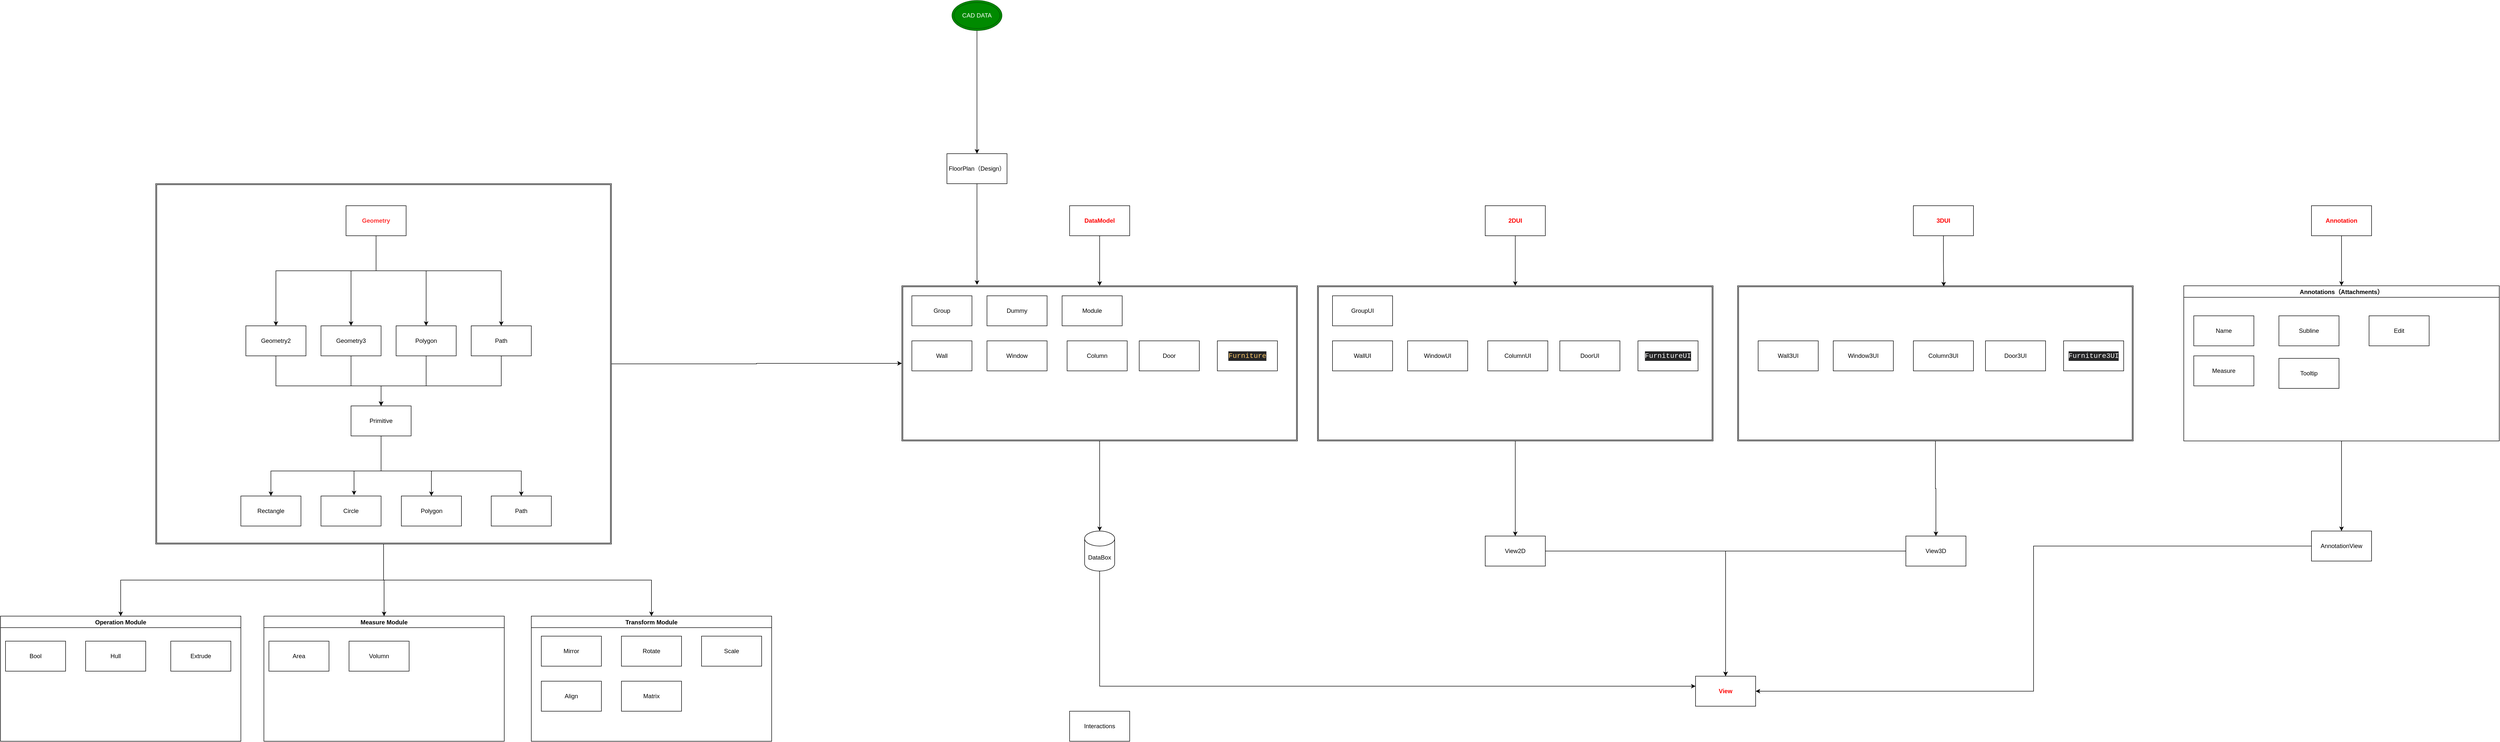<mxfile>
    <diagram id="Z0GcILm_RbY9hD6k0gx6" name="Page-1">
        <mxGraphModel dx="1700" dy="2292" grid="1" gridSize="10" guides="1" tooltips="1" connect="1" arrows="1" fold="1" page="1" pageScale="1" pageWidth="827" pageHeight="1169" math="0" shadow="0">
            <root>
                <mxCell id="0"/>
                <mxCell id="1" parent="0"/>
                <mxCell id="193" style="edgeStyle=orthogonalEdgeStyle;rounded=0;orthogonalLoop=1;jettySize=auto;html=1;entryX=0.5;entryY=0;entryDx=0;entryDy=0;" edge="1" parent="1" source="190" target="192">
                    <mxGeometry relative="1" as="geometry"/>
                </mxCell>
                <mxCell id="190" value="" style="shape=ext;double=1;rounded=0;whiteSpace=wrap;html=1;fillColor=none;" vertex="1" parent="1">
                    <mxGeometry x="3529" y="200" width="790" height="310" as="geometry"/>
                </mxCell>
                <mxCell id="117" style="edgeStyle=orthogonalEdgeStyle;rounded=0;orthogonalLoop=1;jettySize=auto;html=1;entryX=0.5;entryY=0;entryDx=0;entryDy=0;" edge="1" parent="1" source="79" target="106">
                    <mxGeometry relative="1" as="geometry"/>
                </mxCell>
                <mxCell id="118" style="edgeStyle=orthogonalEdgeStyle;rounded=0;orthogonalLoop=1;jettySize=auto;html=1;entryX=0.5;entryY=0;entryDx=0;entryDy=0;" edge="1" parent="1" source="79" target="108">
                    <mxGeometry relative="1" as="geometry"/>
                </mxCell>
                <mxCell id="119" style="edgeStyle=orthogonalEdgeStyle;rounded=0;orthogonalLoop=1;jettySize=auto;html=1;entryX=0.5;entryY=0;entryDx=0;entryDy=0;" edge="1" parent="1" source="79" target="112">
                    <mxGeometry relative="1" as="geometry"/>
                </mxCell>
                <mxCell id="201" style="edgeStyle=orthogonalEdgeStyle;rounded=0;orthogonalLoop=1;jettySize=auto;html=1;entryX=0;entryY=0.5;entryDx=0;entryDy=0;" edge="1" parent="1" source="79" target="152">
                    <mxGeometry relative="1" as="geometry"/>
                </mxCell>
                <mxCell id="79" value="" style="shape=ext;double=1;rounded=0;whiteSpace=wrap;html=1;" vertex="1" parent="1">
                    <mxGeometry x="370" y="-4" width="910" height="720" as="geometry"/>
                </mxCell>
                <mxCell id="43" style="edgeStyle=orthogonalEdgeStyle;rounded=0;orthogonalLoop=1;jettySize=auto;html=1;entryX=0.5;entryY=0;entryDx=0;entryDy=0;" edge="1" parent="1" target="35">
                    <mxGeometry relative="1" as="geometry">
                        <mxPoint x="810.0" y="100" as="sourcePoint"/>
                        <Array as="points">
                            <mxPoint x="810" y="170"/>
                            <mxPoint x="610" y="170"/>
                        </Array>
                    </mxGeometry>
                </mxCell>
                <mxCell id="44" style="edgeStyle=orthogonalEdgeStyle;rounded=0;orthogonalLoop=1;jettySize=auto;html=1;entryX=0.5;entryY=0;entryDx=0;entryDy=0;" edge="1" parent="1" target="37">
                    <mxGeometry relative="1" as="geometry">
                        <mxPoint x="810.0" y="100" as="sourcePoint"/>
                        <Array as="points">
                            <mxPoint x="810" y="170"/>
                            <mxPoint x="760" y="170"/>
                        </Array>
                    </mxGeometry>
                </mxCell>
                <mxCell id="45" style="edgeStyle=orthogonalEdgeStyle;rounded=0;orthogonalLoop=1;jettySize=auto;html=1;entryX=0.5;entryY=0;entryDx=0;entryDy=0;" edge="1" parent="1" target="38">
                    <mxGeometry relative="1" as="geometry">
                        <mxPoint x="810.0" y="100" as="sourcePoint"/>
                        <Array as="points">
                            <mxPoint x="810" y="170"/>
                            <mxPoint x="910" y="170"/>
                        </Array>
                    </mxGeometry>
                </mxCell>
                <mxCell id="46" style="edgeStyle=orthogonalEdgeStyle;rounded=0;orthogonalLoop=1;jettySize=auto;html=1;entryX=0.5;entryY=0;entryDx=0;entryDy=0;" edge="1" parent="1" target="39">
                    <mxGeometry relative="1" as="geometry">
                        <mxPoint x="810.0" y="100" as="sourcePoint"/>
                        <Array as="points">
                            <mxPoint x="810" y="170"/>
                            <mxPoint x="1060" y="170"/>
                        </Array>
                    </mxGeometry>
                </mxCell>
                <mxCell id="48" style="edgeStyle=orthogonalEdgeStyle;rounded=0;orthogonalLoop=1;jettySize=auto;html=1;entryX=0.5;entryY=0;entryDx=0;entryDy=0;" edge="1" parent="1" source="35" target="47">
                    <mxGeometry relative="1" as="geometry">
                        <Array as="points">
                            <mxPoint x="610" y="400"/>
                            <mxPoint x="820" y="400"/>
                        </Array>
                    </mxGeometry>
                </mxCell>
                <mxCell id="35" value="Geometry2" style="rounded=0;whiteSpace=wrap;html=1;" vertex="1" parent="1">
                    <mxGeometry x="550" y="280" width="120" height="60" as="geometry"/>
                </mxCell>
                <mxCell id="49" style="edgeStyle=orthogonalEdgeStyle;rounded=0;orthogonalLoop=1;jettySize=auto;html=1;entryX=0.5;entryY=0;entryDx=0;entryDy=0;" edge="1" parent="1" source="37" target="47">
                    <mxGeometry relative="1" as="geometry">
                        <Array as="points">
                            <mxPoint x="760" y="400"/>
                            <mxPoint x="820" y="400"/>
                        </Array>
                    </mxGeometry>
                </mxCell>
                <mxCell id="37" value="Geometry3" style="rounded=0;whiteSpace=wrap;html=1;" vertex="1" parent="1">
                    <mxGeometry x="700" y="280" width="120" height="60" as="geometry"/>
                </mxCell>
                <mxCell id="50" style="edgeStyle=orthogonalEdgeStyle;rounded=0;orthogonalLoop=1;jettySize=auto;html=1;entryX=0.5;entryY=0;entryDx=0;entryDy=0;" edge="1" parent="1" source="38" target="47">
                    <mxGeometry relative="1" as="geometry">
                        <Array as="points">
                            <mxPoint x="910" y="400"/>
                            <mxPoint x="820" y="400"/>
                        </Array>
                    </mxGeometry>
                </mxCell>
                <mxCell id="38" value="Polygon" style="rounded=0;whiteSpace=wrap;html=1;" vertex="1" parent="1">
                    <mxGeometry x="850" y="280" width="120" height="60" as="geometry"/>
                </mxCell>
                <mxCell id="51" style="edgeStyle=orthogonalEdgeStyle;rounded=0;orthogonalLoop=1;jettySize=auto;html=1;entryX=0.5;entryY=0;entryDx=0;entryDy=0;" edge="1" parent="1" source="39" target="47">
                    <mxGeometry relative="1" as="geometry">
                        <Array as="points">
                            <mxPoint x="1060" y="400"/>
                            <mxPoint x="820" y="400"/>
                        </Array>
                    </mxGeometry>
                </mxCell>
                <mxCell id="39" value="Path" style="rounded=0;whiteSpace=wrap;html=1;" vertex="1" parent="1">
                    <mxGeometry x="1000" y="280" width="120" height="60" as="geometry"/>
                </mxCell>
                <mxCell id="53" value="" style="edgeStyle=orthogonalEdgeStyle;rounded=0;orthogonalLoop=1;jettySize=auto;html=1;" edge="1" parent="1" source="47" target="52">
                    <mxGeometry relative="1" as="geometry">
                        <Array as="points">
                            <mxPoint x="820" y="570"/>
                            <mxPoint x="600" y="570"/>
                        </Array>
                    </mxGeometry>
                </mxCell>
                <mxCell id="57" style="edgeStyle=orthogonalEdgeStyle;rounded=0;orthogonalLoop=1;jettySize=auto;html=1;entryX=0.55;entryY=-0.028;entryDx=0;entryDy=0;entryPerimeter=0;" edge="1" parent="1" source="47" target="54">
                    <mxGeometry relative="1" as="geometry">
                        <Array as="points">
                            <mxPoint x="820" y="570"/>
                            <mxPoint x="766" y="570"/>
                        </Array>
                    </mxGeometry>
                </mxCell>
                <mxCell id="58" style="edgeStyle=orthogonalEdgeStyle;rounded=0;orthogonalLoop=1;jettySize=auto;html=1;entryX=0.5;entryY=0;entryDx=0;entryDy=0;" edge="1" parent="1" source="47" target="55">
                    <mxGeometry relative="1" as="geometry">
                        <Array as="points">
                            <mxPoint x="820" y="570"/>
                            <mxPoint x="921" y="570"/>
                        </Array>
                    </mxGeometry>
                </mxCell>
                <mxCell id="59" style="edgeStyle=orthogonalEdgeStyle;rounded=0;orthogonalLoop=1;jettySize=auto;html=1;" edge="1" parent="1" source="47">
                    <mxGeometry relative="1" as="geometry">
                        <mxPoint x="1100" y="620" as="targetPoint"/>
                        <Array as="points">
                            <mxPoint x="820" y="570"/>
                            <mxPoint x="1100" y="570"/>
                        </Array>
                    </mxGeometry>
                </mxCell>
                <mxCell id="47" value="Primitive" style="rounded=0;whiteSpace=wrap;html=1;" vertex="1" parent="1">
                    <mxGeometry x="760" y="440" width="120" height="60" as="geometry"/>
                </mxCell>
                <mxCell id="52" value="Rectangle" style="rounded=0;whiteSpace=wrap;html=1;" vertex="1" parent="1">
                    <mxGeometry x="540" y="620" width="120" height="60" as="geometry"/>
                </mxCell>
                <mxCell id="54" value="Circle" style="rounded=0;whiteSpace=wrap;html=1;" vertex="1" parent="1">
                    <mxGeometry x="700" y="620" width="120" height="60" as="geometry"/>
                </mxCell>
                <mxCell id="55" value="Polygon" style="rounded=0;whiteSpace=wrap;html=1;" vertex="1" parent="1">
                    <mxGeometry x="860.5" y="620" width="120" height="60" as="geometry"/>
                </mxCell>
                <mxCell id="106" value="Operation Module" style="swimlane;fillColor=none;" vertex="1" parent="1">
                    <mxGeometry x="60" y="860" width="480" height="250" as="geometry"/>
                </mxCell>
                <mxCell id="64" value="Hull" style="rounded=0;whiteSpace=wrap;html=1;" vertex="1" parent="106">
                    <mxGeometry x="170" y="50" width="120" height="60" as="geometry"/>
                </mxCell>
                <mxCell id="66" value="Extrude" style="rounded=0;whiteSpace=wrap;html=1;" vertex="1" parent="106">
                    <mxGeometry x="340" y="50" width="120" height="60" as="geometry"/>
                </mxCell>
                <mxCell id="107" value="Bool" style="rounded=0;whiteSpace=wrap;html=1;" vertex="1" parent="106">
                    <mxGeometry x="10" y="50" width="120" height="60" as="geometry"/>
                </mxCell>
                <mxCell id="108" value="Measure Module" style="swimlane;fillColor=none;startSize=23;" vertex="1" parent="1">
                    <mxGeometry x="586" y="860" width="480" height="250" as="geometry"/>
                </mxCell>
                <mxCell id="109" value="Volumn" style="rounded=0;whiteSpace=wrap;html=1;" vertex="1" parent="108">
                    <mxGeometry x="170" y="50" width="120" height="60" as="geometry"/>
                </mxCell>
                <mxCell id="111" value="Area" style="rounded=0;whiteSpace=wrap;html=1;" vertex="1" parent="108">
                    <mxGeometry x="10" y="50" width="120" height="60" as="geometry"/>
                </mxCell>
                <mxCell id="112" value="Transform Module" style="swimlane;fillColor=none;startSize=23;" vertex="1" parent="1">
                    <mxGeometry x="1120" y="860" width="480" height="250" as="geometry"/>
                </mxCell>
                <mxCell id="101" value="Mirror" style="rounded=0;whiteSpace=wrap;html=1;" vertex="1" parent="112">
                    <mxGeometry x="20" y="40" width="120" height="60" as="geometry"/>
                </mxCell>
                <mxCell id="102" value="Align" style="rounded=0;whiteSpace=wrap;html=1;" vertex="1" parent="112">
                    <mxGeometry x="20" y="130" width="120" height="60" as="geometry"/>
                </mxCell>
                <mxCell id="100" value="Matrix" style="rounded=0;whiteSpace=wrap;html=1;" vertex="1" parent="112">
                    <mxGeometry x="180" y="130" width="120" height="60" as="geometry"/>
                </mxCell>
                <mxCell id="99" value="Rotate" style="rounded=0;whiteSpace=wrap;html=1;" vertex="1" parent="112">
                    <mxGeometry x="180" y="40" width="120" height="60" as="geometry"/>
                </mxCell>
                <mxCell id="116" value="Scale" style="rounded=0;whiteSpace=wrap;html=1;" vertex="1" parent="112">
                    <mxGeometry x="340" y="40" width="120" height="60" as="geometry"/>
                </mxCell>
                <mxCell id="128" value="Geometry2" style="rounded=0;whiteSpace=wrap;html=1;" vertex="1" parent="1">
                    <mxGeometry x="550" y="280" width="120" height="60" as="geometry"/>
                </mxCell>
                <mxCell id="129" value="Geometry3" style="rounded=0;whiteSpace=wrap;html=1;" vertex="1" parent="1">
                    <mxGeometry x="700" y="280" width="120" height="60" as="geometry"/>
                </mxCell>
                <mxCell id="130" value="Polygon" style="rounded=0;whiteSpace=wrap;html=1;" vertex="1" parent="1">
                    <mxGeometry x="850" y="280" width="120" height="60" as="geometry"/>
                </mxCell>
                <mxCell id="131" value="Path" style="rounded=0;whiteSpace=wrap;html=1;" vertex="1" parent="1">
                    <mxGeometry x="1000" y="280" width="120" height="60" as="geometry"/>
                </mxCell>
                <mxCell id="132" value="Primitive" style="rounded=0;whiteSpace=wrap;html=1;" vertex="1" parent="1">
                    <mxGeometry x="760" y="440" width="120" height="60" as="geometry"/>
                </mxCell>
                <mxCell id="133" value="Rectangle" style="rounded=0;whiteSpace=wrap;html=1;" vertex="1" parent="1">
                    <mxGeometry x="540" y="620" width="120" height="60" as="geometry"/>
                </mxCell>
                <mxCell id="134" value="Circle" style="rounded=0;whiteSpace=wrap;html=1;" vertex="1" parent="1">
                    <mxGeometry x="700" y="620" width="120" height="60" as="geometry"/>
                </mxCell>
                <mxCell id="135" value="Polygon" style="rounded=0;whiteSpace=wrap;html=1;" vertex="1" parent="1">
                    <mxGeometry x="860.5" y="620" width="120" height="60" as="geometry"/>
                </mxCell>
                <mxCell id="149" value="&lt;b&gt;&lt;font color=&quot;#ff3333&quot;&gt;Geometry&lt;/font&gt;&lt;/b&gt;" style="rounded=0;whiteSpace=wrap;html=1;" vertex="1" parent="1">
                    <mxGeometry x="750" y="40" width="120" height="60" as="geometry"/>
                </mxCell>
                <mxCell id="200" style="edgeStyle=orthogonalEdgeStyle;rounded=0;orthogonalLoop=1;jettySize=auto;html=1;entryX=0.5;entryY=0;entryDx=0;entryDy=0;entryPerimeter=0;" edge="1" parent="1" source="152" target="170">
                    <mxGeometry relative="1" as="geometry"/>
                </mxCell>
                <mxCell id="152" value="" style="shape=ext;double=1;rounded=0;whiteSpace=wrap;html=1;fillColor=none;" vertex="1" parent="1">
                    <mxGeometry x="1860" y="200" width="790" height="310" as="geometry"/>
                </mxCell>
                <mxCell id="199" style="edgeStyle=orthogonalEdgeStyle;rounded=0;orthogonalLoop=1;jettySize=auto;html=1;entryX=0.5;entryY=0;entryDx=0;entryDy=0;" edge="1" parent="1" source="158" target="152">
                    <mxGeometry relative="1" as="geometry"/>
                </mxCell>
                <mxCell id="158" value="&lt;font color=&quot;#ff0000&quot;&gt;&lt;b&gt;DataModel&lt;/b&gt;&lt;/font&gt;" style="rounded=0;whiteSpace=wrap;html=1;" vertex="1" parent="1">
                    <mxGeometry x="2195" y="40" width="120" height="60" as="geometry"/>
                </mxCell>
                <mxCell id="160" value="Wall" style="rounded=0;whiteSpace=wrap;html=1;" vertex="1" parent="1">
                    <mxGeometry x="1880" y="310" width="120" height="60" as="geometry"/>
                </mxCell>
                <mxCell id="162" value="Window" style="rounded=0;whiteSpace=wrap;html=1;" vertex="1" parent="1">
                    <mxGeometry x="2030" y="310" width="120" height="60" as="geometry"/>
                </mxCell>
                <mxCell id="164" value="Door" style="rounded=0;whiteSpace=wrap;html=1;" vertex="1" parent="1">
                    <mxGeometry x="2334" y="310" width="120" height="60" as="geometry"/>
                </mxCell>
                <mxCell id="166" value="Column" style="rounded=0;whiteSpace=wrap;html=1;" vertex="1" parent="1">
                    <mxGeometry x="2190" y="310" width="120" height="60" as="geometry"/>
                </mxCell>
                <mxCell id="168" value="&lt;div style=&quot;color: rgb(238 , 255 , 255) ; background-color: rgb(37 , 37 , 38) ; font-family: &amp;#34;consolas&amp;#34; , &amp;#34;courier new&amp;#34; , monospace ; font-size: 14px ; line-height: 19px&quot;&gt;&lt;span style=&quot;color: #ffcb6b&quot;&gt;Furniture&lt;/span&gt;&lt;/div&gt;" style="rounded=0;whiteSpace=wrap;html=1;" vertex="1" parent="1">
                    <mxGeometry x="2490" y="310" width="120" height="60" as="geometry"/>
                </mxCell>
                <mxCell id="169" value="" style="edgeStyle=orthogonalEdgeStyle;rounded=0;orthogonalLoop=1;jettySize=auto;html=1;" edge="1" parent="1" source="170" target="171">
                    <mxGeometry relative="1" as="geometry">
                        <Array as="points">
                            <mxPoint x="2255" y="1000"/>
                        </Array>
                    </mxGeometry>
                </mxCell>
                <mxCell id="170" value="DataBox" style="shape=cylinder3;whiteSpace=wrap;html=1;boundedLbl=1;backgroundOutline=1;size=15;" vertex="1" parent="1">
                    <mxGeometry x="2225" y="690" width="60" height="80" as="geometry"/>
                </mxCell>
                <mxCell id="171" value="&lt;b&gt;&lt;font color=&quot;#ff0000&quot;&gt;View&lt;/font&gt;&lt;/b&gt;" style="whiteSpace=wrap;html=1;" vertex="1" parent="1">
                    <mxGeometry x="3445" y="980" width="120" height="60" as="geometry"/>
                </mxCell>
                <mxCell id="197" style="edgeStyle=orthogonalEdgeStyle;rounded=0;orthogonalLoop=1;jettySize=auto;html=1;entryX=0.5;entryY=0;entryDx=0;entryDy=0;" edge="1" parent="1" source="177" target="178">
                    <mxGeometry relative="1" as="geometry"/>
                </mxCell>
                <mxCell id="177" value="&lt;b&gt;&lt;font color=&quot;#ff0000&quot;&gt;2DUI&lt;/font&gt;&lt;/b&gt;" style="rounded=0;whiteSpace=wrap;html=1;" vertex="1" parent="1">
                    <mxGeometry x="3025" y="40" width="120" height="60" as="geometry"/>
                </mxCell>
                <mxCell id="195" style="edgeStyle=orthogonalEdgeStyle;rounded=0;orthogonalLoop=1;jettySize=auto;html=1;entryX=0.5;entryY=0;entryDx=0;entryDy=0;" edge="1" parent="1" source="178" target="191">
                    <mxGeometry relative="1" as="geometry"/>
                </mxCell>
                <mxCell id="178" value="" style="shape=ext;double=1;rounded=0;whiteSpace=wrap;html=1;fillColor=none;" vertex="1" parent="1">
                    <mxGeometry x="2690" y="200" width="790" height="310" as="geometry"/>
                </mxCell>
                <mxCell id="179" value="WallUI" style="rounded=0;whiteSpace=wrap;html=1;" vertex="1" parent="1">
                    <mxGeometry x="2720" y="310" width="120" height="60" as="geometry"/>
                </mxCell>
                <mxCell id="180" value="WindowUI" style="rounded=0;whiteSpace=wrap;html=1;" vertex="1" parent="1">
                    <mxGeometry x="2870" y="310" width="120" height="60" as="geometry"/>
                </mxCell>
                <mxCell id="181" value="DoorUI" style="rounded=0;whiteSpace=wrap;html=1;" vertex="1" parent="1">
                    <mxGeometry x="3174" y="310" width="120" height="60" as="geometry"/>
                </mxCell>
                <mxCell id="182" value="ColumnUI" style="rounded=0;whiteSpace=wrap;html=1;" vertex="1" parent="1">
                    <mxGeometry x="3030" y="310" width="120" height="60" as="geometry"/>
                </mxCell>
                <mxCell id="183" value="&lt;div style=&quot;background-color: rgb(37 , 37 , 38) ; font-family: &amp;#34;consolas&amp;#34; , &amp;#34;courier new&amp;#34; , monospace ; font-size: 14px ; line-height: 19px&quot;&gt;&lt;font color=&quot;#ffffff&quot;&gt;FurnitureUI&lt;/font&gt;&lt;/div&gt;" style="rounded=0;whiteSpace=wrap;html=1;" vertex="1" parent="1">
                    <mxGeometry x="3330" y="310" width="120" height="60" as="geometry"/>
                </mxCell>
                <mxCell id="198" style="edgeStyle=orthogonalEdgeStyle;rounded=0;orthogonalLoop=1;jettySize=auto;html=1;entryX=0.521;entryY=0.004;entryDx=0;entryDy=0;entryPerimeter=0;" edge="1" parent="1" source="184" target="190">
                    <mxGeometry relative="1" as="geometry"/>
                </mxCell>
                <mxCell id="184" value="&lt;b&gt;&lt;font color=&quot;#ff0000&quot;&gt;3DUI&lt;/font&gt;&lt;/b&gt;" style="rounded=0;whiteSpace=wrap;html=1;" vertex="1" parent="1">
                    <mxGeometry x="3880" y="40" width="120" height="60" as="geometry"/>
                </mxCell>
                <mxCell id="185" value="Wall3UI" style="rounded=0;whiteSpace=wrap;html=1;" vertex="1" parent="1">
                    <mxGeometry x="3570" y="310" width="120" height="60" as="geometry"/>
                </mxCell>
                <mxCell id="186" value="Window3UI" style="rounded=0;whiteSpace=wrap;html=1;" vertex="1" parent="1">
                    <mxGeometry x="3720" y="310" width="120" height="60" as="geometry"/>
                </mxCell>
                <mxCell id="187" value="Door3UI" style="rounded=0;whiteSpace=wrap;html=1;" vertex="1" parent="1">
                    <mxGeometry x="4024" y="310" width="120" height="60" as="geometry"/>
                </mxCell>
                <mxCell id="188" value="Column3UI" style="rounded=0;whiteSpace=wrap;html=1;" vertex="1" parent="1">
                    <mxGeometry x="3880" y="310" width="120" height="60" as="geometry"/>
                </mxCell>
                <mxCell id="189" value="&lt;div style=&quot;background-color: rgb(37 , 37 , 38) ; font-family: &amp;#34;consolas&amp;#34; , &amp;#34;courier new&amp;#34; , monospace ; font-size: 14px ; line-height: 19px&quot;&gt;&lt;font color=&quot;#ffffff&quot;&gt;Furniture3UI&lt;/font&gt;&lt;/div&gt;" style="rounded=0;whiteSpace=wrap;html=1;" vertex="1" parent="1">
                    <mxGeometry x="4180" y="310" width="120" height="60" as="geometry"/>
                </mxCell>
                <mxCell id="196" style="edgeStyle=orthogonalEdgeStyle;rounded=0;orthogonalLoop=1;jettySize=auto;html=1;entryX=0.5;entryY=0;entryDx=0;entryDy=0;" edge="1" parent="1" source="191" target="171">
                    <mxGeometry relative="1" as="geometry"/>
                </mxCell>
                <mxCell id="191" value="View2D" style="whiteSpace=wrap;html=1;" vertex="1" parent="1">
                    <mxGeometry x="3025" y="700" width="120" height="60" as="geometry"/>
                </mxCell>
                <mxCell id="194" style="edgeStyle=orthogonalEdgeStyle;rounded=0;orthogonalLoop=1;jettySize=auto;html=1;entryX=0.5;entryY=0;entryDx=0;entryDy=0;" edge="1" parent="1" source="192" target="171">
                    <mxGeometry relative="1" as="geometry"/>
                </mxCell>
                <mxCell id="192" value="View3D" style="whiteSpace=wrap;html=1;" vertex="1" parent="1">
                    <mxGeometry x="3865" y="700" width="120" height="60" as="geometry"/>
                </mxCell>
                <mxCell id="203" value="Interactions" style="rounded=0;whiteSpace=wrap;html=1;fillColor=none;" vertex="1" parent="1">
                    <mxGeometry x="2195" y="1050" width="120" height="60" as="geometry"/>
                </mxCell>
                <mxCell id="212" style="edgeStyle=orthogonalEdgeStyle;rounded=0;orthogonalLoop=1;jettySize=auto;html=1;entryX=0.5;entryY=0;entryDx=0;entryDy=0;" edge="1" parent="1" source="205" target="211">
                    <mxGeometry relative="1" as="geometry"/>
                </mxCell>
                <mxCell id="205" value="Annotations（Attachments）" style="swimlane;fillColor=none;" vertex="1" parent="1">
                    <mxGeometry x="4420" y="200" width="630" height="310" as="geometry">
                        <mxRectangle x="4440" y="298.5" width="200" height="23" as="alternateBounds"/>
                    </mxGeometry>
                </mxCell>
                <mxCell id="206" value="Name" style="rounded=0;whiteSpace=wrap;html=1;fillColor=none;" vertex="1" parent="205">
                    <mxGeometry x="20" y="60" width="120" height="60" as="geometry"/>
                </mxCell>
                <mxCell id="207" value="Measure" style="rounded=0;whiteSpace=wrap;html=1;fillColor=none;" vertex="1" parent="205">
                    <mxGeometry x="20" y="140" width="120" height="60" as="geometry"/>
                </mxCell>
                <mxCell id="208" value="Edit" style="rounded=0;whiteSpace=wrap;html=1;fillColor=none;" vertex="1" parent="205">
                    <mxGeometry x="370" y="60" width="120" height="60" as="geometry"/>
                </mxCell>
                <mxCell id="209" value="Subline" style="rounded=0;whiteSpace=wrap;html=1;fillColor=none;" vertex="1" parent="205">
                    <mxGeometry x="190" y="60" width="120" height="60" as="geometry"/>
                </mxCell>
                <mxCell id="210" value="Tooltip" style="rounded=0;whiteSpace=wrap;html=1;fillColor=none;" vertex="1" parent="205">
                    <mxGeometry x="190" y="145" width="120" height="60" as="geometry"/>
                </mxCell>
                <mxCell id="213" style="edgeStyle=orthogonalEdgeStyle;rounded=0;orthogonalLoop=1;jettySize=auto;html=1;entryX=1;entryY=0.5;entryDx=0;entryDy=0;" edge="1" parent="1" source="211" target="171">
                    <mxGeometry relative="1" as="geometry"/>
                </mxCell>
                <mxCell id="211" value="AnnotationView" style="whiteSpace=wrap;html=1;" vertex="1" parent="1">
                    <mxGeometry x="4675" y="690" width="120" height="60" as="geometry"/>
                </mxCell>
                <mxCell id="216" value="" style="edgeStyle=orthogonalEdgeStyle;rounded=0;orthogonalLoop=1;jettySize=auto;html=1;entryX=0.5;entryY=0;entryDx=0;entryDy=0;" edge="1" parent="1" source="214" target="205">
                    <mxGeometry relative="1" as="geometry">
                        <mxPoint x="4730" y="180" as="targetPoint"/>
                    </mxGeometry>
                </mxCell>
                <mxCell id="214" value="&lt;b&gt;&lt;font color=&quot;#ff0000&quot;&gt;Annotation&lt;/font&gt;&lt;/b&gt;" style="rounded=0;whiteSpace=wrap;html=1;" vertex="1" parent="1">
                    <mxGeometry x="4675" y="40" width="120" height="60" as="geometry"/>
                </mxCell>
                <mxCell id="224" style="edgeStyle=orthogonalEdgeStyle;rounded=0;orthogonalLoop=1;jettySize=auto;html=1;entryX=0.5;entryY=0;entryDx=0;entryDy=0;" edge="1" parent="1" source="220" target="223">
                    <mxGeometry relative="1" as="geometry"/>
                </mxCell>
                <mxCell id="220" value="CAD DATA" style="ellipse;shape=doubleEllipse;whiteSpace=wrap;html=1;fillColor=#008a00;strokeColor=#005700;fontColor=#ffffff;" vertex="1" parent="1">
                    <mxGeometry x="1960" y="-370" width="100" height="60" as="geometry"/>
                </mxCell>
                <mxCell id="226" style="edgeStyle=orthogonalEdgeStyle;rounded=0;orthogonalLoop=1;jettySize=auto;html=1;entryX=0.19;entryY=-0.006;entryDx=0;entryDy=0;entryPerimeter=0;" edge="1" parent="1" source="223" target="152">
                    <mxGeometry relative="1" as="geometry"/>
                </mxCell>
                <mxCell id="223" value="FloorPlan（Design）" style="rounded=0;whiteSpace=wrap;html=1;fillColor=none;" vertex="1" parent="1">
                    <mxGeometry x="1950" y="-64" width="120" height="60" as="geometry"/>
                </mxCell>
                <mxCell id="227" value="Group" style="rounded=0;whiteSpace=wrap;html=1;" vertex="1" parent="1">
                    <mxGeometry x="1880" y="220" width="120" height="60" as="geometry"/>
                </mxCell>
                <mxCell id="228" value="Dummy" style="rounded=0;whiteSpace=wrap;html=1;" vertex="1" parent="1">
                    <mxGeometry x="2030" y="220" width="120" height="60" as="geometry"/>
                </mxCell>
                <mxCell id="229" value="GroupUI" style="rounded=0;whiteSpace=wrap;html=1;" vertex="1" parent="1">
                    <mxGeometry x="2720" y="220" width="120" height="60" as="geometry"/>
                </mxCell>
                <mxCell id="230" value="Path" style="rounded=0;whiteSpace=wrap;html=1;" vertex="1" parent="1">
                    <mxGeometry x="1040" y="620" width="120" height="60" as="geometry"/>
                </mxCell>
                <mxCell id="231" value="Module" style="rounded=0;whiteSpace=wrap;html=1;" vertex="1" parent="1">
                    <mxGeometry x="2180" y="220" width="120" height="60" as="geometry"/>
                </mxCell>
            </root>
        </mxGraphModel>
    </diagram>
</mxfile>